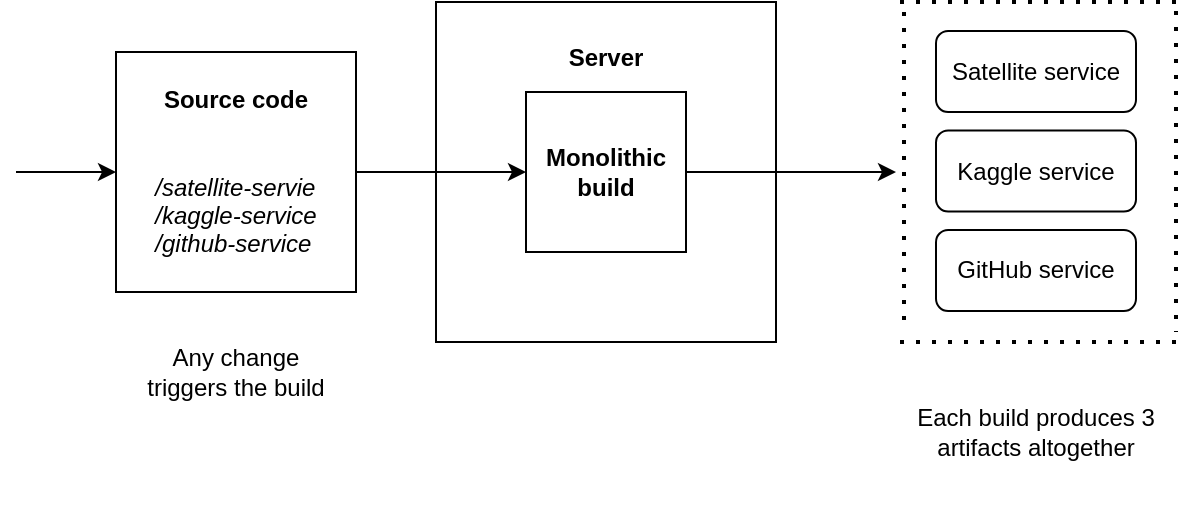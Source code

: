 <mxfile version="28.1.1">
  <diagram name="Page-1" id="jvjv1GN8QC_-ZtBPLB8N">
    <mxGraphModel dx="2063" dy="730" grid="1" gridSize="10" guides="1" tooltips="1" connect="1" arrows="1" fold="1" page="1" pageScale="1" pageWidth="850" pageHeight="1100" math="0" shadow="0">
      <root>
        <mxCell id="0" />
        <mxCell id="1" parent="0" />
        <mxCell id="eMOncLE8A7go2t5o_PTD-1" value="&lt;b&gt;Source code&lt;/b&gt;&lt;div&gt;&lt;br&gt;&lt;/div&gt;&lt;div&gt;&lt;br&gt;&lt;/div&gt;&lt;div style=&quot;text-align: left;&quot;&gt;&lt;i&gt;/satellite-servie&lt;/i&gt;&lt;/div&gt;&lt;div style=&quot;text-align: left;&quot;&gt;&lt;i&gt;/kaggle-service&lt;/i&gt;&lt;/div&gt;&lt;div style=&quot;text-align: left;&quot;&gt;&lt;i&gt;/github-service&lt;/i&gt;&lt;/div&gt;" style="whiteSpace=wrap;html=1;aspect=fixed;" vertex="1" parent="1">
          <mxGeometry x="30" y="200" width="120" height="120" as="geometry" />
        </mxCell>
        <mxCell id="eMOncLE8A7go2t5o_PTD-2" value="&lt;b&gt;Server&lt;/b&gt;&lt;div&gt;&lt;br&gt;&lt;/div&gt;&lt;div&gt;&lt;br&gt;&lt;/div&gt;&lt;div&gt;&lt;br&gt;&lt;/div&gt;&lt;div&gt;&lt;br&gt;&lt;/div&gt;&lt;div&gt;&lt;br&gt;&lt;/div&gt;&lt;div&gt;&lt;br&gt;&lt;/div&gt;&lt;div&gt;&lt;br&gt;&lt;/div&gt;&lt;div&gt;&lt;br&gt;&lt;/div&gt;" style="whiteSpace=wrap;html=1;aspect=fixed;" vertex="1" parent="1">
          <mxGeometry x="190" y="175" width="170" height="170" as="geometry" />
        </mxCell>
        <mxCell id="eMOncLE8A7go2t5o_PTD-16" style="edgeStyle=orthogonalEdgeStyle;rounded=0;orthogonalLoop=1;jettySize=auto;html=1;exitX=1;exitY=0.5;exitDx=0;exitDy=0;" edge="1" parent="1" source="eMOncLE8A7go2t5o_PTD-4">
          <mxGeometry relative="1" as="geometry">
            <mxPoint x="420" y="260" as="targetPoint" />
          </mxGeometry>
        </mxCell>
        <mxCell id="eMOncLE8A7go2t5o_PTD-4" value="&lt;b&gt;Monolithic build&lt;/b&gt;" style="whiteSpace=wrap;html=1;aspect=fixed;" vertex="1" parent="1">
          <mxGeometry x="235" y="220" width="80" height="80" as="geometry" />
        </mxCell>
        <mxCell id="eMOncLE8A7go2t5o_PTD-5" value="GitHub service" style="rounded=1;whiteSpace=wrap;html=1;" vertex="1" parent="1">
          <mxGeometry x="440" y="289" width="100" height="40.5" as="geometry" />
        </mxCell>
        <mxCell id="eMOncLE8A7go2t5o_PTD-6" value="Kaggle service" style="rounded=1;whiteSpace=wrap;html=1;" vertex="1" parent="1">
          <mxGeometry x="440" y="239.25" width="100" height="40.5" as="geometry" />
        </mxCell>
        <mxCell id="eMOncLE8A7go2t5o_PTD-7" value="Satellite service" style="rounded=1;whiteSpace=wrap;html=1;" vertex="1" parent="1">
          <mxGeometry x="440" y="189.5" width="100" height="40.5" as="geometry" />
        </mxCell>
        <mxCell id="eMOncLE8A7go2t5o_PTD-9" style="edgeStyle=orthogonalEdgeStyle;rounded=0;orthogonalLoop=1;jettySize=auto;html=1;entryX=0;entryY=0.5;entryDx=0;entryDy=0;" edge="1" parent="1" source="eMOncLE8A7go2t5o_PTD-1" target="eMOncLE8A7go2t5o_PTD-4">
          <mxGeometry relative="1" as="geometry" />
        </mxCell>
        <mxCell id="eMOncLE8A7go2t5o_PTD-11" value="" style="endArrow=classic;html=1;rounded=0;entryX=0;entryY=0.5;entryDx=0;entryDy=0;" edge="1" parent="1" target="eMOncLE8A7go2t5o_PTD-1">
          <mxGeometry width="50" height="50" relative="1" as="geometry">
            <mxPoint x="-20" y="260" as="sourcePoint" />
            <mxPoint x="450" y="350" as="targetPoint" />
          </mxGeometry>
        </mxCell>
        <mxCell id="eMOncLE8A7go2t5o_PTD-12" value="" style="endArrow=none;dashed=1;html=1;dashPattern=1 3;strokeWidth=2;rounded=0;" edge="1" parent="1">
          <mxGeometry width="50" height="50" relative="1" as="geometry">
            <mxPoint x="560" y="345" as="sourcePoint" />
            <mxPoint x="420" y="345" as="targetPoint" />
          </mxGeometry>
        </mxCell>
        <mxCell id="eMOncLE8A7go2t5o_PTD-13" value="" style="endArrow=none;dashed=1;html=1;dashPattern=1 3;strokeWidth=2;rounded=0;" edge="1" parent="1">
          <mxGeometry width="50" height="50" relative="1" as="geometry">
            <mxPoint x="560" y="175" as="sourcePoint" />
            <mxPoint x="420" y="175" as="targetPoint" />
          </mxGeometry>
        </mxCell>
        <mxCell id="eMOncLE8A7go2t5o_PTD-14" value="" style="endArrow=none;dashed=1;html=1;dashPattern=1 3;strokeWidth=2;rounded=0;" edge="1" parent="1">
          <mxGeometry width="50" height="50" relative="1" as="geometry">
            <mxPoint x="424" y="180" as="sourcePoint" />
            <mxPoint x="424" y="340" as="targetPoint" />
          </mxGeometry>
        </mxCell>
        <mxCell id="eMOncLE8A7go2t5o_PTD-15" value="" style="endArrow=none;dashed=1;html=1;dashPattern=1 3;strokeWidth=2;rounded=0;" edge="1" parent="1">
          <mxGeometry width="50" height="50" relative="1" as="geometry">
            <mxPoint x="560" y="179.5" as="sourcePoint" />
            <mxPoint x="560" y="340" as="targetPoint" />
          </mxGeometry>
        </mxCell>
        <mxCell id="eMOncLE8A7go2t5o_PTD-17" value="Any change triggers the build" style="text;html=1;align=center;verticalAlign=middle;whiteSpace=wrap;rounded=0;" vertex="1" parent="1">
          <mxGeometry x="40" y="330" width="100" height="60.5" as="geometry" />
        </mxCell>
        <mxCell id="eMOncLE8A7go2t5o_PTD-18" value="Each build produces 3 artifacts altogether" style="text;html=1;align=center;verticalAlign=middle;whiteSpace=wrap;rounded=0;" vertex="1" parent="1">
          <mxGeometry x="425" y="345" width="130" height="89.5" as="geometry" />
        </mxCell>
      </root>
    </mxGraphModel>
  </diagram>
</mxfile>

